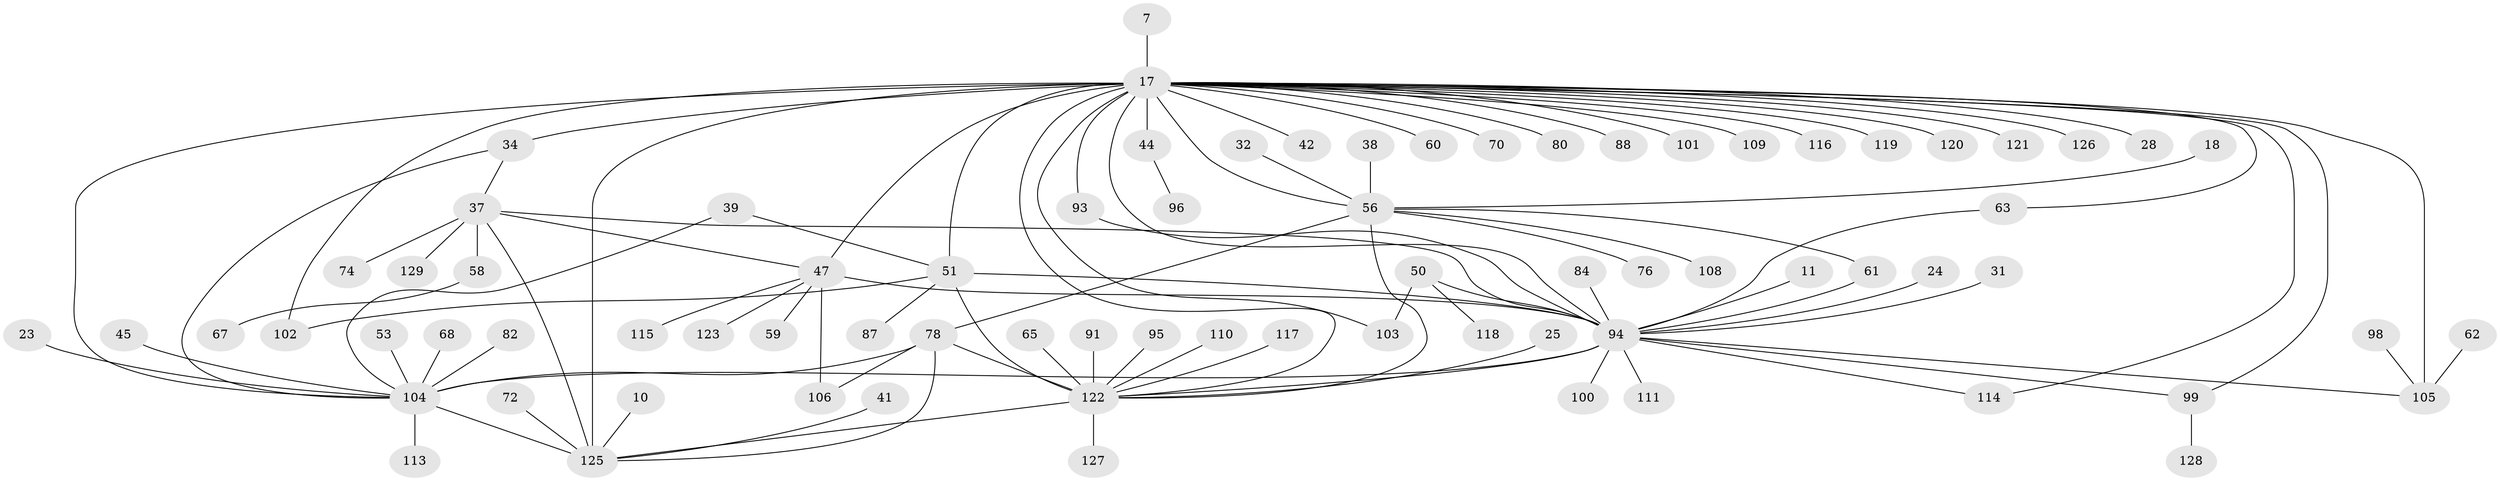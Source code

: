 // original degree distribution, {25: 0.007751937984496124, 10: 0.007751937984496124, 14: 0.007751937984496124, 8: 0.015503875968992248, 20: 0.015503875968992248, 6: 0.023255813953488372, 1: 0.4573643410852713, 2: 0.23255813953488372, 19: 0.007751937984496124, 4: 0.07751937984496124, 3: 0.09302325581395349, 11: 0.007751937984496124, 7: 0.007751937984496124, 5: 0.023255813953488372, 9: 0.015503875968992248}
// Generated by graph-tools (version 1.1) at 2025/51/03/04/25 21:51:46]
// undirected, 77 vertices, 101 edges
graph export_dot {
graph [start="1"]
  node [color=gray90,style=filled];
  7;
  10;
  11;
  17 [super="+12+1"];
  18;
  23;
  24;
  25;
  28 [super="+22"];
  31;
  32;
  34;
  37 [super="+19"];
  38;
  39;
  41;
  42;
  44;
  45;
  47;
  50 [super="+27"];
  51 [super="+36"];
  53;
  56 [super="+33+15"];
  58;
  59;
  60 [super="+43"];
  61;
  62;
  63 [super="+14+57"];
  65;
  67;
  68;
  70;
  72;
  74;
  76;
  78 [super="+40+48"];
  80;
  82;
  84;
  87;
  88 [super="+66+71"];
  91 [super="+75"];
  93;
  94 [super="+21+3"];
  95;
  96;
  98;
  99 [super="+9+13"];
  100;
  101 [super="+92"];
  102 [super="+69"];
  103 [super="+79"];
  104 [super="+83+85"];
  105 [super="+73+52"];
  106 [super="+90"];
  108;
  109;
  110;
  111;
  113;
  114 [super="+112"];
  115;
  116;
  117;
  118 [super="+97"];
  119;
  120;
  121;
  122 [super="+107+8"];
  123;
  125 [super="+89"];
  126 [super="+35"];
  127 [super="+124"];
  128;
  129;
  7 -- 17;
  10 -- 125;
  11 -- 94;
  17 -- 34 [weight=2];
  17 -- 42;
  17 -- 47 [weight=2];
  17 -- 120;
  17 -- 125 [weight=4];
  17 -- 104 [weight=5];
  17 -- 44 [weight=2];
  17 -- 109;
  17 -- 70;
  17 -- 80;
  17 -- 93;
  17 -- 102 [weight=2];
  17 -- 116;
  17 -- 119;
  17 -- 121;
  17 -- 60 [weight=2];
  17 -- 51;
  17 -- 94 [weight=2];
  17 -- 56 [weight=2];
  17 -- 99 [weight=2];
  17 -- 114;
  17 -- 63;
  17 -- 103;
  17 -- 28;
  17 -- 126;
  17 -- 88;
  17 -- 105 [weight=3];
  17 -- 122 [weight=2];
  17 -- 101;
  18 -- 56;
  23 -- 104;
  24 -- 94;
  25 -- 122;
  31 -- 94;
  32 -- 56;
  34 -- 37;
  34 -- 104;
  37 -- 47;
  37 -- 58 [weight=2];
  37 -- 74 [weight=2];
  37 -- 129;
  37 -- 94;
  37 -- 125;
  38 -- 56;
  39 -- 51;
  39 -- 104;
  41 -- 125;
  44 -- 96;
  45 -- 104;
  47 -- 59;
  47 -- 115;
  47 -- 123;
  47 -- 94 [weight=2];
  47 -- 106;
  50 -- 94 [weight=4];
  50 -- 103;
  50 -- 118;
  51 -- 102;
  51 -- 87;
  51 -- 94;
  51 -- 122 [weight=2];
  53 -- 104;
  56 -- 61;
  56 -- 108;
  56 -- 76;
  56 -- 78;
  56 -- 122 [weight=2];
  58 -- 67;
  61 -- 94;
  62 -- 105;
  63 -- 94;
  65 -- 122;
  68 -- 104;
  72 -- 125;
  78 -- 106;
  78 -- 125;
  78 -- 122 [weight=5];
  78 -- 104;
  82 -- 104;
  84 -- 94;
  91 -- 122;
  93 -- 94;
  94 -- 111;
  94 -- 100;
  94 -- 99 [weight=2];
  94 -- 114;
  94 -- 105;
  94 -- 122;
  94 -- 104 [weight=5];
  95 -- 122;
  98 -- 105;
  99 -- 128;
  104 -- 113;
  104 -- 125 [weight=2];
  110 -- 122;
  117 -- 122;
  122 -- 127 [weight=2];
  122 -- 125;
}
